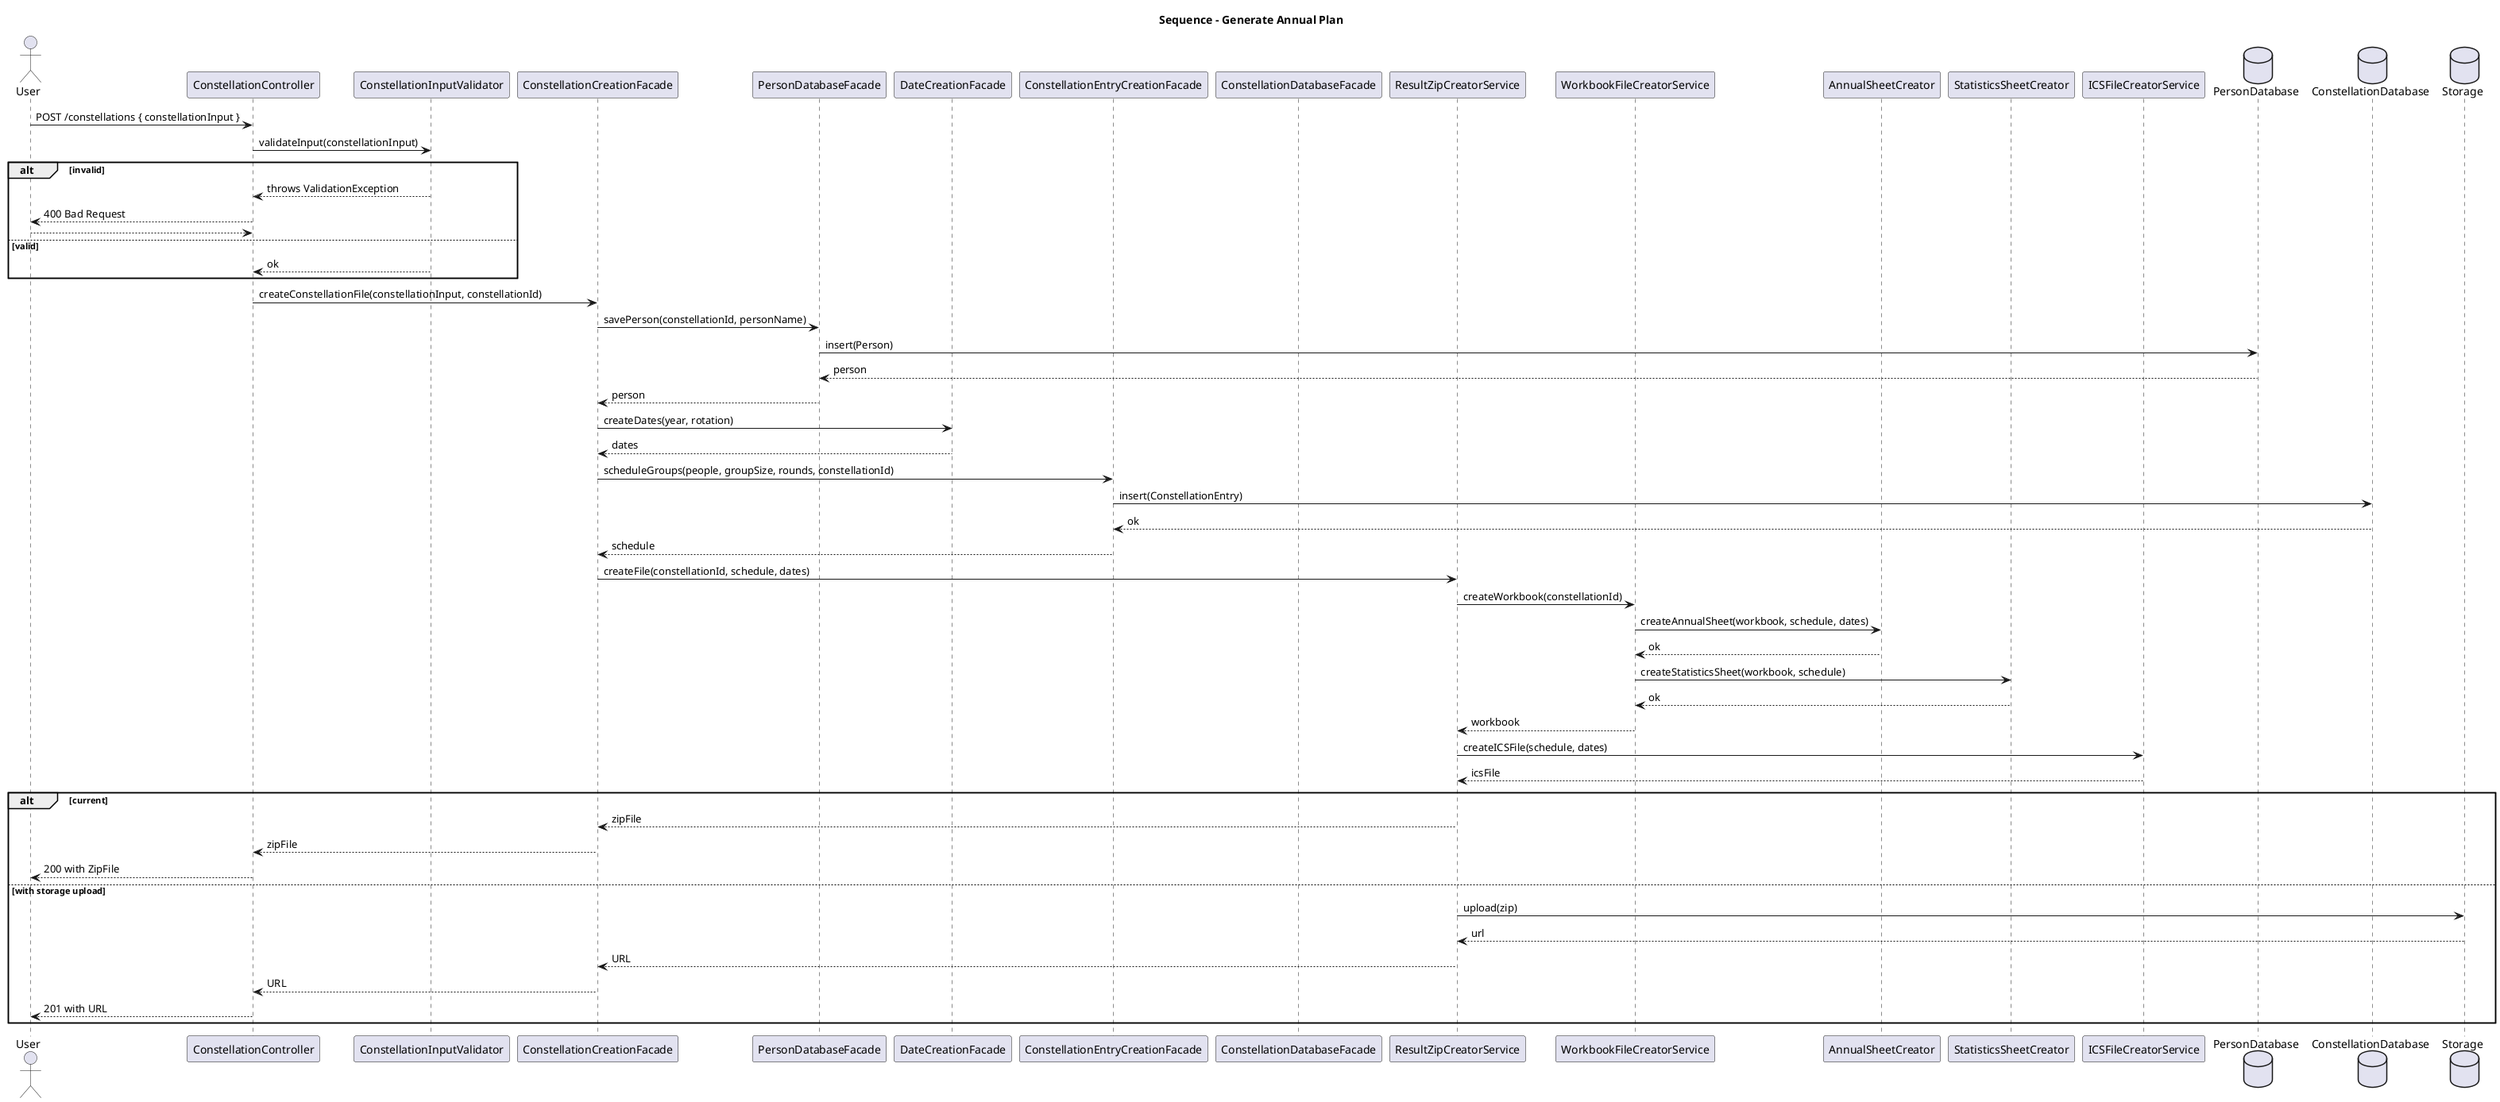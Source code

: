 @startuml
title Sequence – Generate Annual Plan

actor User
participant "ConstellationController"          as CC
participant "ConstellationInputValidator"      as CIV
participant "ConstellationCreationFacade"      as CCF
participant "PersonDatabaseFacade"             as PDF
participant "DateCreationFacade"               as DCF
participant "ConstellationEntryCreationFacade" as CECF
participant "ConstellationDatabaseFacade"      as CDF
participant "ResultZipCreatorService"          as RZCS
participant "WorkbookFileCreatorService"       as WFCS
participant "AnnualSheetCreator"                as ASC
participant "StatisticsSheetCreator"            as SSC
participant "ICSFileCreatorService"            as ICSFCS

database  "PersonDatabase"        as PD
database  "ConstellationDatabase" as CD
database  "Storage"               as S

User -> CC : POST /constellations { constellationInput }
CC -> CIV : validateInput(constellationInput)

alt invalid
  CIV --> CC : throws ValidationException
  CC --> User : 400 Bad Request
  return
else valid
  CIV --> CC : ok
end

CC -> CCF : createConstellationFile(constellationInput, constellationId)

' Persist people (simplified from loop)
CCF -> PDF : savePerson(constellationId, personName)
PDF -> PD : insert(Person)
PD  --> PDF : person
PDF --> CCF : person

' Build dates and schedule
CCF -> DCF : createDates(year, rotation)
DCF --> CCF : dates

CCF -> CECF : scheduleGroups(people, groupSize, rounds, constellationId)
CECF -> CD : insert(ConstellationEntry)
CD  --> CECF : ok
CECF --> CCF : schedule

' Generate artifacts (ZIP with workbook + ICS)
CCF -> RZCS : createFile(constellationId, schedule, dates)

RZCS -> WFCS : createWorkbook(constellationId)
WFCS -> ASC  : createAnnualSheet(workbook, schedule, dates)
ASC  --> WFCS : ok
WFCS -> SSC  : createStatisticsSheet(workbook, schedule)
SSC  --> WFCS : ok
WFCS --> RZCS : workbook

RZCS -> ICSFCS : createICSFile(schedule, dates)
ICSFCS --> RZCS : icsFile

' (Future) upload target

alt current
  RZCS --> CCF : zipFile
  CCF  --> CC  : zipFile
  CC   --> User: 200 with ZipFile
else with storage upload
  RZCS -> S : upload(zip)
  S  --> RZCS : url

  RZCS --> CCF : URL
  CCF  --> CC  : URL
  CC   --> User: 201 with URL
end



@enduml
